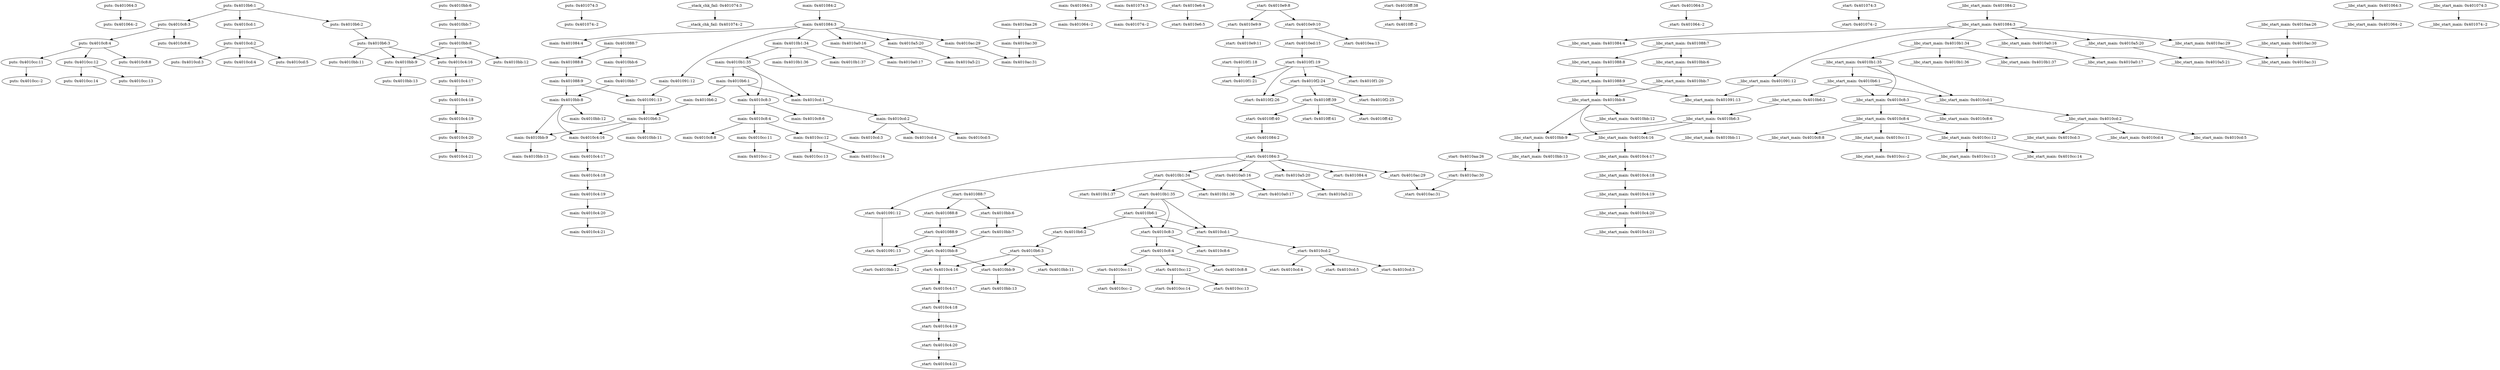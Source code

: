 strict digraph {
puts_401064_3 [label="puts: 0x401064:3"];
"puts_401064_-2" [label="puts: 0x401064:-2"];
puts_4010b6_1 [label="puts: 0x4010b6:1"];
puts_4010b6_2 [label="puts: 0x4010b6:2"];
puts_4010c8_3 [label="puts: 0x4010c8:3"];
puts_4010cd_1 [label="puts: 0x4010cd:1"];
puts_4010b6_3 [label="puts: 0x4010b6:3"];
puts_4010bb_9 [label="puts: 0x4010bb:9"];
puts_4010bb_11 [label="puts: 0x4010bb:11"];
puts_4010c4_16 [label="puts: 0x4010c4:16"];
puts_4010bb_6 [label="puts: 0x4010bb:6"];
puts_4010bb_7 [label="puts: 0x4010bb:7"];
puts_4010bb_8 [label="puts: 0x4010bb:8"];
puts_4010bb_12 [label="puts: 0x4010bb:12"];
puts_4010bb_13 [label="puts: 0x4010bb:13"];
puts_4010c4_17 [label="puts: 0x4010c4:17"];
puts_4010c4_18 [label="puts: 0x4010c4:18"];
puts_4010c4_19 [label="puts: 0x4010c4:19"];
puts_4010c4_20 [label="puts: 0x4010c4:20"];
puts_4010c4_21 [label="puts: 0x4010c4:21"];
puts_4010c8_4 [label="puts: 0x4010c8:4"];
puts_4010c8_6 [label="puts: 0x4010c8:6"];
puts_4010c8_8 [label="puts: 0x4010c8:8"];
puts_4010cc_11 [label="puts: 0x4010cc:11"];
puts_4010cc_12 [label="puts: 0x4010cc:12"];
"puts_4010cc_-2" [label="puts: 0x4010cc:-2"];
puts_4010cc_13 [label="puts: 0x4010cc:13"];
puts_4010cc_14 [label="puts: 0x4010cc:14"];
puts_4010cd_2 [label="puts: 0x4010cd:2"];
puts_4010cd_3 [label="puts: 0x4010cd:3"];
puts_4010cd_4 [label="puts: 0x4010cd:4"];
puts_4010cd_5 [label="puts: 0x4010cd:5"];
puts_401074_3 [label="puts: 0x401074:3"];
"puts_401074_-2" [label="puts: 0x401074:-2"];
__stack_chk_fail_401074_3 [label="__stack_chk_fail: 0x401074:3"];
"__stack_chk_fail_401074_-2" [label="__stack_chk_fail: 0x401074:-2"];
main_401084_2 [label="main: 0x401084:2"];
main_401084_3 [label="main: 0x401084:3"];
main_401084_4 [label="main: 0x401084:4"];
main_401091_12 [label="main: 0x401091:12"];
main_4010a0_16 [label="main: 0x4010a0:16"];
main_4010a5_20 [label="main: 0x4010a5:20"];
main_4010ac_29 [label="main: 0x4010ac:29"];
main_4010b1_34 [label="main: 0x4010b1:34"];
main_401088_7 [label="main: 0x401088:7"];
main_401088_8 [label="main: 0x401088:8"];
main_4010bb_6 [label="main: 0x4010bb:6"];
main_401088_9 [label="main: 0x401088:9"];
main_401091_13 [label="main: 0x401091:13"];
main_4010bb_8 [label="main: 0x4010bb:8"];
main_4010b6_3 [label="main: 0x4010b6:3"];
main_4010a0_17 [label="main: 0x4010a0:17"];
main_4010a5_21 [label="main: 0x4010a5:21"];
main_4010ac_31 [label="main: 0x4010ac:31"];
main_4010aa_26 [label="main: 0x4010aa:26"];
main_4010ac_30 [label="main: 0x4010ac:30"];
main_4010b1_35 [label="main: 0x4010b1:35"];
main_4010b1_36 [label="main: 0x4010b1:36"];
main_4010b1_37 [label="main: 0x4010b1:37"];
main_4010b6_1 [label="main: 0x4010b6:1"];
main_4010c8_3 [label="main: 0x4010c8:3"];
main_4010cd_1 [label="main: 0x4010cd:1"];
main_401064_3 [label="main: 0x401064:3"];
"main_401064_-2" [label="main: 0x401064:-2"];
main_4010b6_2 [label="main: 0x4010b6:2"];
main_4010bb_9 [label="main: 0x4010bb:9"];
main_4010bb_11 [label="main: 0x4010bb:11"];
main_4010c4_16 [label="main: 0x4010c4:16"];
main_4010bb_7 [label="main: 0x4010bb:7"];
main_4010bb_12 [label="main: 0x4010bb:12"];
main_4010bb_13 [label="main: 0x4010bb:13"];
main_4010c4_17 [label="main: 0x4010c4:17"];
main_4010c4_18 [label="main: 0x4010c4:18"];
main_4010c4_19 [label="main: 0x4010c4:19"];
main_4010c4_20 [label="main: 0x4010c4:20"];
main_4010c4_21 [label="main: 0x4010c4:21"];
main_4010c8_4 [label="main: 0x4010c8:4"];
main_4010c8_6 [label="main: 0x4010c8:6"];
main_4010c8_8 [label="main: 0x4010c8:8"];
main_4010cc_11 [label="main: 0x4010cc:11"];
main_4010cc_12 [label="main: 0x4010cc:12"];
"main_4010cc_-2" [label="main: 0x4010cc:-2"];
main_4010cc_13 [label="main: 0x4010cc:13"];
main_4010cc_14 [label="main: 0x4010cc:14"];
main_4010cd_2 [label="main: 0x4010cd:2"];
main_4010cd_3 [label="main: 0x4010cd:3"];
main_4010cd_4 [label="main: 0x4010cd:4"];
main_4010cd_5 [label="main: 0x4010cd:5"];
main_401074_3 [label="main: 0x401074:3"];
"main_401074_-2" [label="main: 0x401074:-2"];
_start_4010e6_4 [label="_start: 0x4010e6:4"];
_start_4010e6_5 [label="_start: 0x4010e6:5"];
_start_4010e9_8 [label="_start: 0x4010e9:8"];
_start_4010e9_9 [label="_start: 0x4010e9:9"];
_start_4010e9_10 [label="_start: 0x4010e9:10"];
_start_4010e9_11 [label="_start: 0x4010e9:11"];
_start_4010ea_13 [label="_start: 0x4010ea:13"];
_start_4010ed_15 [label="_start: 0x4010ed:15"];
_start_4010f1_19 [label="_start: 0x4010f1:19"];
_start_4010f1_20 [label="_start: 0x4010f1:20"];
_start_4010f1_21 [label="_start: 0x4010f1:21"];
_start_4010f2_24 [label="_start: 0x4010f2:24"];
_start_4010f2_26 [label="_start: 0x4010f2:26"];
_start_4010f1_18 [label="_start: 0x4010f1:18"];
_start_4010f2_25 [label="_start: 0x4010f2:25"];
_start_4010ff_39 [label="_start: 0x4010ff:39"];
_start_4010ff_40 [label="_start: 0x4010ff:40"];
_start_4010ff_41 [label="_start: 0x4010ff:41"];
_start_4010ff_42 [label="_start: 0x4010ff:42"];
_start_401084_2 [label="_start: 0x401084:2"];
_start_4010ff_38 [label="_start: 0x4010ff:38"];
"_start_4010ff_-2" [label="_start: 0x4010ff:-2"];
_start_401084_3 [label="_start: 0x401084:3"];
_start_401084_4 [label="_start: 0x401084:4"];
_start_401091_12 [label="_start: 0x401091:12"];
_start_4010a0_16 [label="_start: 0x4010a0:16"];
_start_4010a5_20 [label="_start: 0x4010a5:20"];
_start_4010ac_29 [label="_start: 0x4010ac:29"];
_start_4010b1_34 [label="_start: 0x4010b1:34"];
_start_401088_7 [label="_start: 0x401088:7"];
_start_401088_8 [label="_start: 0x401088:8"];
_start_4010bb_6 [label="_start: 0x4010bb:6"];
_start_401088_9 [label="_start: 0x401088:9"];
_start_401091_13 [label="_start: 0x401091:13"];
_start_4010bb_8 [label="_start: 0x4010bb:8"];
_start_4010a0_17 [label="_start: 0x4010a0:17"];
_start_4010a5_21 [label="_start: 0x4010a5:21"];
_start_4010ac_31 [label="_start: 0x4010ac:31"];
_start_4010aa_26 [label="_start: 0x4010aa:26"];
_start_4010ac_30 [label="_start: 0x4010ac:30"];
_start_4010b1_35 [label="_start: 0x4010b1:35"];
_start_4010b1_36 [label="_start: 0x4010b1:36"];
_start_4010b1_37 [label="_start: 0x4010b1:37"];
_start_4010b6_1 [label="_start: 0x4010b6:1"];
_start_4010c8_3 [label="_start: 0x4010c8:3"];
_start_4010cd_1 [label="_start: 0x4010cd:1"];
_start_401064_3 [label="_start: 0x401064:3"];
"_start_401064_-2" [label="_start: 0x401064:-2"];
_start_4010b6_2 [label="_start: 0x4010b6:2"];
_start_4010b6_3 [label="_start: 0x4010b6:3"];
_start_4010bb_9 [label="_start: 0x4010bb:9"];
_start_4010bb_11 [label="_start: 0x4010bb:11"];
_start_4010c4_16 [label="_start: 0x4010c4:16"];
_start_4010bb_7 [label="_start: 0x4010bb:7"];
_start_4010bb_12 [label="_start: 0x4010bb:12"];
_start_4010bb_13 [label="_start: 0x4010bb:13"];
_start_4010c4_17 [label="_start: 0x4010c4:17"];
_start_4010c4_18 [label="_start: 0x4010c4:18"];
_start_4010c4_19 [label="_start: 0x4010c4:19"];
_start_4010c4_20 [label="_start: 0x4010c4:20"];
_start_4010c4_21 [label="_start: 0x4010c4:21"];
_start_4010c8_4 [label="_start: 0x4010c8:4"];
_start_4010c8_6 [label="_start: 0x4010c8:6"];
_start_4010c8_8 [label="_start: 0x4010c8:8"];
_start_4010cc_11 [label="_start: 0x4010cc:11"];
_start_4010cc_12 [label="_start: 0x4010cc:12"];
"_start_4010cc_-2" [label="_start: 0x4010cc:-2"];
_start_4010cc_13 [label="_start: 0x4010cc:13"];
_start_4010cc_14 [label="_start: 0x4010cc:14"];
_start_4010cd_2 [label="_start: 0x4010cd:2"];
_start_4010cd_3 [label="_start: 0x4010cd:3"];
_start_4010cd_4 [label="_start: 0x4010cd:4"];
_start_4010cd_5 [label="_start: 0x4010cd:5"];
_start_401074_3 [label="_start: 0x401074:3"];
"_start_401074_-2" [label="_start: 0x401074:-2"];
__libc_start_main_401084_2 [label="__libc_start_main: 0x401084:2"];
__libc_start_main_401084_3 [label="__libc_start_main: 0x401084:3"];
__libc_start_main_401084_4 [label="__libc_start_main: 0x401084:4"];
__libc_start_main_401091_12 [label="__libc_start_main: 0x401091:12"];
__libc_start_main_4010a0_16 [label="__libc_start_main: 0x4010a0:16"];
__libc_start_main_4010a5_20 [label="__libc_start_main: 0x4010a5:20"];
__libc_start_main_4010ac_29 [label="__libc_start_main: 0x4010ac:29"];
__libc_start_main_4010b1_34 [label="__libc_start_main: 0x4010b1:34"];
__libc_start_main_401088_7 [label="__libc_start_main: 0x401088:7"];
__libc_start_main_401088_8 [label="__libc_start_main: 0x401088:8"];
__libc_start_main_4010bb_6 [label="__libc_start_main: 0x4010bb:6"];
__libc_start_main_401088_9 [label="__libc_start_main: 0x401088:9"];
__libc_start_main_401091_13 [label="__libc_start_main: 0x401091:13"];
__libc_start_main_4010bb_8 [label="__libc_start_main: 0x4010bb:8"];
__libc_start_main_4010b6_3 [label="__libc_start_main: 0x4010b6:3"];
__libc_start_main_4010a0_17 [label="__libc_start_main: 0x4010a0:17"];
__libc_start_main_4010a5_21 [label="__libc_start_main: 0x4010a5:21"];
__libc_start_main_4010ac_31 [label="__libc_start_main: 0x4010ac:31"];
__libc_start_main_4010aa_26 [label="__libc_start_main: 0x4010aa:26"];
__libc_start_main_4010ac_30 [label="__libc_start_main: 0x4010ac:30"];
__libc_start_main_4010b1_35 [label="__libc_start_main: 0x4010b1:35"];
__libc_start_main_4010b1_36 [label="__libc_start_main: 0x4010b1:36"];
__libc_start_main_4010b1_37 [label="__libc_start_main: 0x4010b1:37"];
__libc_start_main_4010b6_1 [label="__libc_start_main: 0x4010b6:1"];
__libc_start_main_4010c8_3 [label="__libc_start_main: 0x4010c8:3"];
__libc_start_main_4010cd_1 [label="__libc_start_main: 0x4010cd:1"];
__libc_start_main_401064_3 [label="__libc_start_main: 0x401064:3"];
"__libc_start_main_401064_-2" [label="__libc_start_main: 0x401064:-2"];
__libc_start_main_4010b6_2 [label="__libc_start_main: 0x4010b6:2"];
__libc_start_main_4010bb_9 [label="__libc_start_main: 0x4010bb:9"];
__libc_start_main_4010bb_11 [label="__libc_start_main: 0x4010bb:11"];
__libc_start_main_4010c4_16 [label="__libc_start_main: 0x4010c4:16"];
__libc_start_main_4010bb_7 [label="__libc_start_main: 0x4010bb:7"];
__libc_start_main_4010bb_12 [label="__libc_start_main: 0x4010bb:12"];
__libc_start_main_4010bb_13 [label="__libc_start_main: 0x4010bb:13"];
__libc_start_main_4010c4_17 [label="__libc_start_main: 0x4010c4:17"];
__libc_start_main_4010c4_18 [label="__libc_start_main: 0x4010c4:18"];
__libc_start_main_4010c4_19 [label="__libc_start_main: 0x4010c4:19"];
__libc_start_main_4010c4_20 [label="__libc_start_main: 0x4010c4:20"];
__libc_start_main_4010c4_21 [label="__libc_start_main: 0x4010c4:21"];
__libc_start_main_4010c8_4 [label="__libc_start_main: 0x4010c8:4"];
__libc_start_main_4010c8_6 [label="__libc_start_main: 0x4010c8:6"];
__libc_start_main_4010c8_8 [label="__libc_start_main: 0x4010c8:8"];
__libc_start_main_4010cc_11 [label="__libc_start_main: 0x4010cc:11"];
__libc_start_main_4010cc_12 [label="__libc_start_main: 0x4010cc:12"];
"__libc_start_main_4010cc_-2" [label="__libc_start_main: 0x4010cc:-2"];
__libc_start_main_4010cc_13 [label="__libc_start_main: 0x4010cc:13"];
__libc_start_main_4010cc_14 [label="__libc_start_main: 0x4010cc:14"];
__libc_start_main_4010cd_2 [label="__libc_start_main: 0x4010cd:2"];
__libc_start_main_4010cd_3 [label="__libc_start_main: 0x4010cd:3"];
__libc_start_main_4010cd_4 [label="__libc_start_main: 0x4010cd:4"];
__libc_start_main_4010cd_5 [label="__libc_start_main: 0x4010cd:5"];
__libc_start_main_401074_3 [label="__libc_start_main: 0x401074:3"];
"__libc_start_main_401074_-2" [label="__libc_start_main: 0x401074:-2"];
puts_401064_3 -> "puts_401064_-2";
puts_4010b6_1 -> puts_4010b6_2;
puts_4010b6_1 -> puts_4010c8_3;
puts_4010b6_1 -> puts_4010cd_1;
puts_4010b6_2 -> puts_4010b6_3;
puts_4010c8_3 -> puts_4010c8_4;
puts_4010c8_3 -> puts_4010c8_6;
puts_4010cd_1 -> puts_4010cd_2;
puts_4010b6_3 -> puts_4010bb_9;
puts_4010b6_3 -> puts_4010bb_11;
puts_4010b6_3 -> puts_4010c4_16;
puts_4010bb_9 -> puts_4010bb_13;
puts_4010c4_16 -> puts_4010c4_17;
puts_4010bb_6 -> puts_4010bb_7;
puts_4010bb_7 -> puts_4010bb_8;
puts_4010bb_8 -> puts_4010bb_9;
puts_4010bb_8 -> puts_4010bb_12;
puts_4010bb_8 -> puts_4010c4_16;
puts_4010c4_17 -> puts_4010c4_18;
puts_4010c4_18 -> puts_4010c4_19;
puts_4010c4_19 -> puts_4010c4_20;
puts_4010c4_20 -> puts_4010c4_21;
puts_4010c8_4 -> puts_4010c8_8;
puts_4010c8_4 -> puts_4010cc_11;
puts_4010c8_4 -> puts_4010cc_12;
puts_4010cc_11 -> "puts_4010cc_-2";
puts_4010cc_12 -> puts_4010cc_13;
puts_4010cc_12 -> puts_4010cc_14;
puts_4010cd_2 -> puts_4010cd_3;
puts_4010cd_2 -> puts_4010cd_4;
puts_4010cd_2 -> puts_4010cd_5;
puts_401074_3 -> "puts_401074_-2";
__stack_chk_fail_401074_3 -> "__stack_chk_fail_401074_-2";
main_401084_2 -> main_401084_3;
main_401084_3 -> main_401084_4;
main_401084_3 -> main_401091_12;
main_401084_3 -> main_4010a0_16;
main_401084_3 -> main_4010a5_20;
main_401084_3 -> main_4010ac_29;
main_401084_3 -> main_4010b1_34;
main_401091_12 -> main_401091_13;
main_4010a0_16 -> main_4010a0_17;
main_4010a5_20 -> main_4010a5_21;
main_4010ac_29 -> main_4010ac_31;
main_4010b1_34 -> main_4010b1_35;
main_4010b1_34 -> main_4010b1_36;
main_4010b1_34 -> main_4010b1_37;
main_401088_7 -> main_401088_8;
main_401088_7 -> main_4010bb_6;
main_401088_8 -> main_401088_9;
main_4010bb_6 -> main_4010bb_7;
main_401088_9 -> main_401091_13;
main_401088_9 -> main_4010bb_8;
main_401091_13 -> main_4010b6_3;
main_4010bb_8 -> main_4010bb_9;
main_4010bb_8 -> main_4010bb_12;
main_4010bb_8 -> main_4010c4_16;
main_4010b6_3 -> main_4010bb_9;
main_4010b6_3 -> main_4010bb_11;
main_4010b6_3 -> main_4010c4_16;
main_4010aa_26 -> main_4010ac_30;
main_4010ac_30 -> main_4010ac_31;
main_4010b1_35 -> main_4010b6_1;
main_4010b1_35 -> main_4010c8_3;
main_4010b1_35 -> main_4010cd_1;
main_4010b6_1 -> main_4010b6_2;
main_4010b6_1 -> main_4010c8_3;
main_4010b6_1 -> main_4010cd_1;
main_4010c8_3 -> main_4010c8_4;
main_4010c8_3 -> main_4010c8_6;
main_4010cd_1 -> main_4010cd_2;
main_401064_3 -> "main_401064_-2";
main_4010b6_2 -> main_4010b6_3;
main_4010bb_9 -> main_4010bb_13;
main_4010c4_16 -> main_4010c4_17;
main_4010bb_7 -> main_4010bb_8;
main_4010c4_17 -> main_4010c4_18;
main_4010c4_18 -> main_4010c4_19;
main_4010c4_19 -> main_4010c4_20;
main_4010c4_20 -> main_4010c4_21;
main_4010c8_4 -> main_4010c8_8;
main_4010c8_4 -> main_4010cc_11;
main_4010c8_4 -> main_4010cc_12;
main_4010cc_11 -> "main_4010cc_-2";
main_4010cc_12 -> main_4010cc_13;
main_4010cc_12 -> main_4010cc_14;
main_4010cd_2 -> main_4010cd_3;
main_4010cd_2 -> main_4010cd_4;
main_4010cd_2 -> main_4010cd_5;
main_401074_3 -> "main_401074_-2";
_start_4010e6_4 -> _start_4010e6_5;
_start_4010e9_8 -> _start_4010e9_9;
_start_4010e9_8 -> _start_4010e9_10;
_start_4010e9_9 -> _start_4010e9_11;
_start_4010e9_10 -> _start_4010ea_13;
_start_4010e9_10 -> _start_4010ed_15;
_start_4010ed_15 -> _start_4010f1_19;
_start_4010f1_19 -> _start_4010f1_20;
_start_4010f1_19 -> _start_4010f1_21;
_start_4010f1_19 -> _start_4010f2_24;
_start_4010f1_19 -> _start_4010f2_26;
_start_4010f2_24 -> _start_4010f2_25;
_start_4010f2_24 -> _start_4010f2_26;
_start_4010f2_24 -> _start_4010ff_39;
_start_4010f1_18 -> _start_4010f1_21;
_start_4010ff_39 -> _start_4010ff_40;
_start_4010ff_39 -> _start_4010ff_41;
_start_4010ff_39 -> _start_4010ff_42;
_start_4010ff_40 -> _start_401084_2;
_start_401084_2 -> _start_401084_3;
_start_4010ff_38 -> "_start_4010ff_-2";
_start_401084_3 -> _start_401084_4;
_start_401084_3 -> _start_401091_12;
_start_401084_3 -> _start_4010a0_16;
_start_401084_3 -> _start_4010a5_20;
_start_401084_3 -> _start_4010ac_29;
_start_401084_3 -> _start_4010b1_34;
_start_401091_12 -> _start_401091_13;
_start_4010a0_16 -> _start_4010a0_17;
_start_4010a5_20 -> _start_4010a5_21;
_start_4010ac_29 -> _start_4010ac_31;
_start_4010b1_34 -> _start_4010b1_35;
_start_4010b1_34 -> _start_4010b1_36;
_start_4010b1_34 -> _start_4010b1_37;
_start_401088_7 -> _start_401088_8;
_start_401088_7 -> _start_4010bb_6;
_start_401088_8 -> _start_401088_9;
_start_4010bb_6 -> _start_4010bb_7;
_start_401088_9 -> _start_401091_13;
_start_401088_9 -> _start_4010bb_8;
_start_4010bb_8 -> _start_4010bb_9;
_start_4010bb_8 -> _start_4010bb_12;
_start_4010bb_8 -> _start_4010c4_16;
_start_4010aa_26 -> _start_4010ac_30;
_start_4010ac_30 -> _start_4010ac_31;
_start_4010b1_35 -> _start_4010b6_1;
_start_4010b1_35 -> _start_4010c8_3;
_start_4010b1_35 -> _start_4010cd_1;
_start_4010b6_1 -> _start_4010b6_2;
_start_4010b6_1 -> _start_4010c8_3;
_start_4010b6_1 -> _start_4010cd_1;
_start_4010c8_3 -> _start_4010c8_4;
_start_4010c8_3 -> _start_4010c8_6;
_start_4010cd_1 -> _start_4010cd_2;
_start_401064_3 -> "_start_401064_-2";
_start_4010b6_2 -> _start_4010b6_3;
_start_4010b6_3 -> _start_4010bb_9;
_start_4010b6_3 -> _start_4010bb_11;
_start_4010b6_3 -> _start_4010c4_16;
_start_4010bb_9 -> _start_4010bb_13;
_start_4010c4_16 -> _start_4010c4_17;
_start_4010bb_7 -> _start_4010bb_8;
_start_4010c4_17 -> _start_4010c4_18;
_start_4010c4_18 -> _start_4010c4_19;
_start_4010c4_19 -> _start_4010c4_20;
_start_4010c4_20 -> _start_4010c4_21;
_start_4010c8_4 -> _start_4010c8_8;
_start_4010c8_4 -> _start_4010cc_11;
_start_4010c8_4 -> _start_4010cc_12;
_start_4010cc_11 -> "_start_4010cc_-2";
_start_4010cc_12 -> _start_4010cc_13;
_start_4010cc_12 -> _start_4010cc_14;
_start_4010cd_2 -> _start_4010cd_3;
_start_4010cd_2 -> _start_4010cd_4;
_start_4010cd_2 -> _start_4010cd_5;
_start_401074_3 -> "_start_401074_-2";
__libc_start_main_401084_2 -> __libc_start_main_401084_3;
__libc_start_main_401084_3 -> __libc_start_main_401084_4;
__libc_start_main_401084_3 -> __libc_start_main_401091_12;
__libc_start_main_401084_3 -> __libc_start_main_4010a0_16;
__libc_start_main_401084_3 -> __libc_start_main_4010a5_20;
__libc_start_main_401084_3 -> __libc_start_main_4010ac_29;
__libc_start_main_401084_3 -> __libc_start_main_4010b1_34;
__libc_start_main_401091_12 -> __libc_start_main_401091_13;
__libc_start_main_4010a0_16 -> __libc_start_main_4010a0_17;
__libc_start_main_4010a5_20 -> __libc_start_main_4010a5_21;
__libc_start_main_4010ac_29 -> __libc_start_main_4010ac_31;
__libc_start_main_4010b1_34 -> __libc_start_main_4010b1_35;
__libc_start_main_4010b1_34 -> __libc_start_main_4010b1_36;
__libc_start_main_4010b1_34 -> __libc_start_main_4010b1_37;
__libc_start_main_401088_7 -> __libc_start_main_401088_8;
__libc_start_main_401088_7 -> __libc_start_main_4010bb_6;
__libc_start_main_401088_8 -> __libc_start_main_401088_9;
__libc_start_main_4010bb_6 -> __libc_start_main_4010bb_7;
__libc_start_main_401088_9 -> __libc_start_main_401091_13;
__libc_start_main_401088_9 -> __libc_start_main_4010bb_8;
__libc_start_main_401091_13 -> __libc_start_main_4010b6_3;
__libc_start_main_4010bb_8 -> __libc_start_main_4010bb_9;
__libc_start_main_4010bb_8 -> __libc_start_main_4010bb_12;
__libc_start_main_4010bb_8 -> __libc_start_main_4010c4_16;
__libc_start_main_4010b6_3 -> __libc_start_main_4010bb_9;
__libc_start_main_4010b6_3 -> __libc_start_main_4010bb_11;
__libc_start_main_4010b6_3 -> __libc_start_main_4010c4_16;
__libc_start_main_4010aa_26 -> __libc_start_main_4010ac_30;
__libc_start_main_4010ac_30 -> __libc_start_main_4010ac_31;
__libc_start_main_4010b1_35 -> __libc_start_main_4010b6_1;
__libc_start_main_4010b1_35 -> __libc_start_main_4010c8_3;
__libc_start_main_4010b1_35 -> __libc_start_main_4010cd_1;
__libc_start_main_4010b6_1 -> __libc_start_main_4010b6_2;
__libc_start_main_4010b6_1 -> __libc_start_main_4010c8_3;
__libc_start_main_4010b6_1 -> __libc_start_main_4010cd_1;
__libc_start_main_4010c8_3 -> __libc_start_main_4010c8_4;
__libc_start_main_4010c8_3 -> __libc_start_main_4010c8_6;
__libc_start_main_4010cd_1 -> __libc_start_main_4010cd_2;
__libc_start_main_401064_3 -> "__libc_start_main_401064_-2";
__libc_start_main_4010b6_2 -> __libc_start_main_4010b6_3;
__libc_start_main_4010bb_9 -> __libc_start_main_4010bb_13;
__libc_start_main_4010c4_16 -> __libc_start_main_4010c4_17;
__libc_start_main_4010bb_7 -> __libc_start_main_4010bb_8;
__libc_start_main_4010c4_17 -> __libc_start_main_4010c4_18;
__libc_start_main_4010c4_18 -> __libc_start_main_4010c4_19;
__libc_start_main_4010c4_19 -> __libc_start_main_4010c4_20;
__libc_start_main_4010c4_20 -> __libc_start_main_4010c4_21;
__libc_start_main_4010c8_4 -> __libc_start_main_4010c8_8;
__libc_start_main_4010c8_4 -> __libc_start_main_4010cc_11;
__libc_start_main_4010c8_4 -> __libc_start_main_4010cc_12;
__libc_start_main_4010cc_11 -> "__libc_start_main_4010cc_-2";
__libc_start_main_4010cc_12 -> __libc_start_main_4010cc_13;
__libc_start_main_4010cc_12 -> __libc_start_main_4010cc_14;
__libc_start_main_4010cd_2 -> __libc_start_main_4010cd_3;
__libc_start_main_4010cd_2 -> __libc_start_main_4010cd_4;
__libc_start_main_4010cd_2 -> __libc_start_main_4010cd_5;
__libc_start_main_401074_3 -> "__libc_start_main_401074_-2";
}
